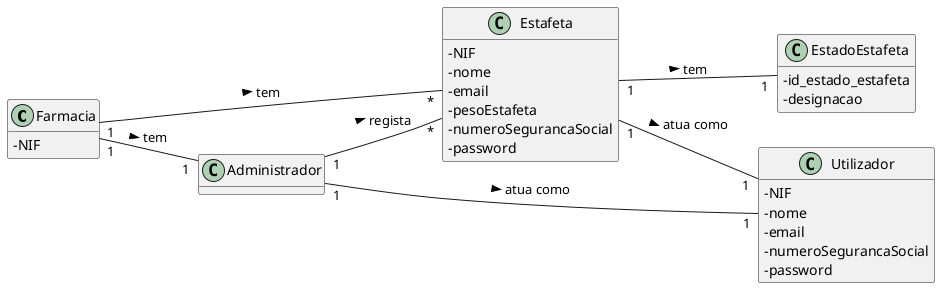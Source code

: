 @startuml
skinparam classAttributeIconSize 0
hide methods
left to right direction

class Farmacia {
  -NIF
}

class Estafeta {
  -NIF
  -nome
  -email
  -pesoEstafeta
  -numeroSegurancaSocial
  -password
}

class EstadoEstafeta {
  -id_estado_estafeta
  -designacao
}

class Utilizador {
  -NIF
  -nome
  -email
  -numeroSegurancaSocial
  -password
}

Estafeta "1" -- "1" EstadoEstafeta: tem >
Estafeta "1" -- "1" Utilizador: atua como >
Administrador "1" -- "1" Utilizador: atua como >
Administrador "1" -- "*" Estafeta: regista >
Farmacia "1" -- "*" Estafeta: tem >
Farmacia "1" -- "1" Administrador: tem >

@enduml